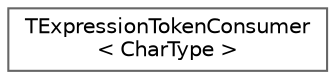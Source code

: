 digraph "Graphical Class Hierarchy"
{
 // INTERACTIVE_SVG=YES
 // LATEX_PDF_SIZE
  bgcolor="transparent";
  edge [fontname=Helvetica,fontsize=10,labelfontname=Helvetica,labelfontsize=10];
  node [fontname=Helvetica,fontsize=10,shape=box,height=0.2,width=0.4];
  rankdir="LR";
  Node0 [id="Node000000",label="TExpressionTokenConsumer\l\< CharType \>",height=0.2,width=0.4,color="grey40", fillcolor="white", style="filled",URL="$dc/d36/classTExpressionTokenConsumer.html",tooltip="Class used to consume tokens from a string."];
}
